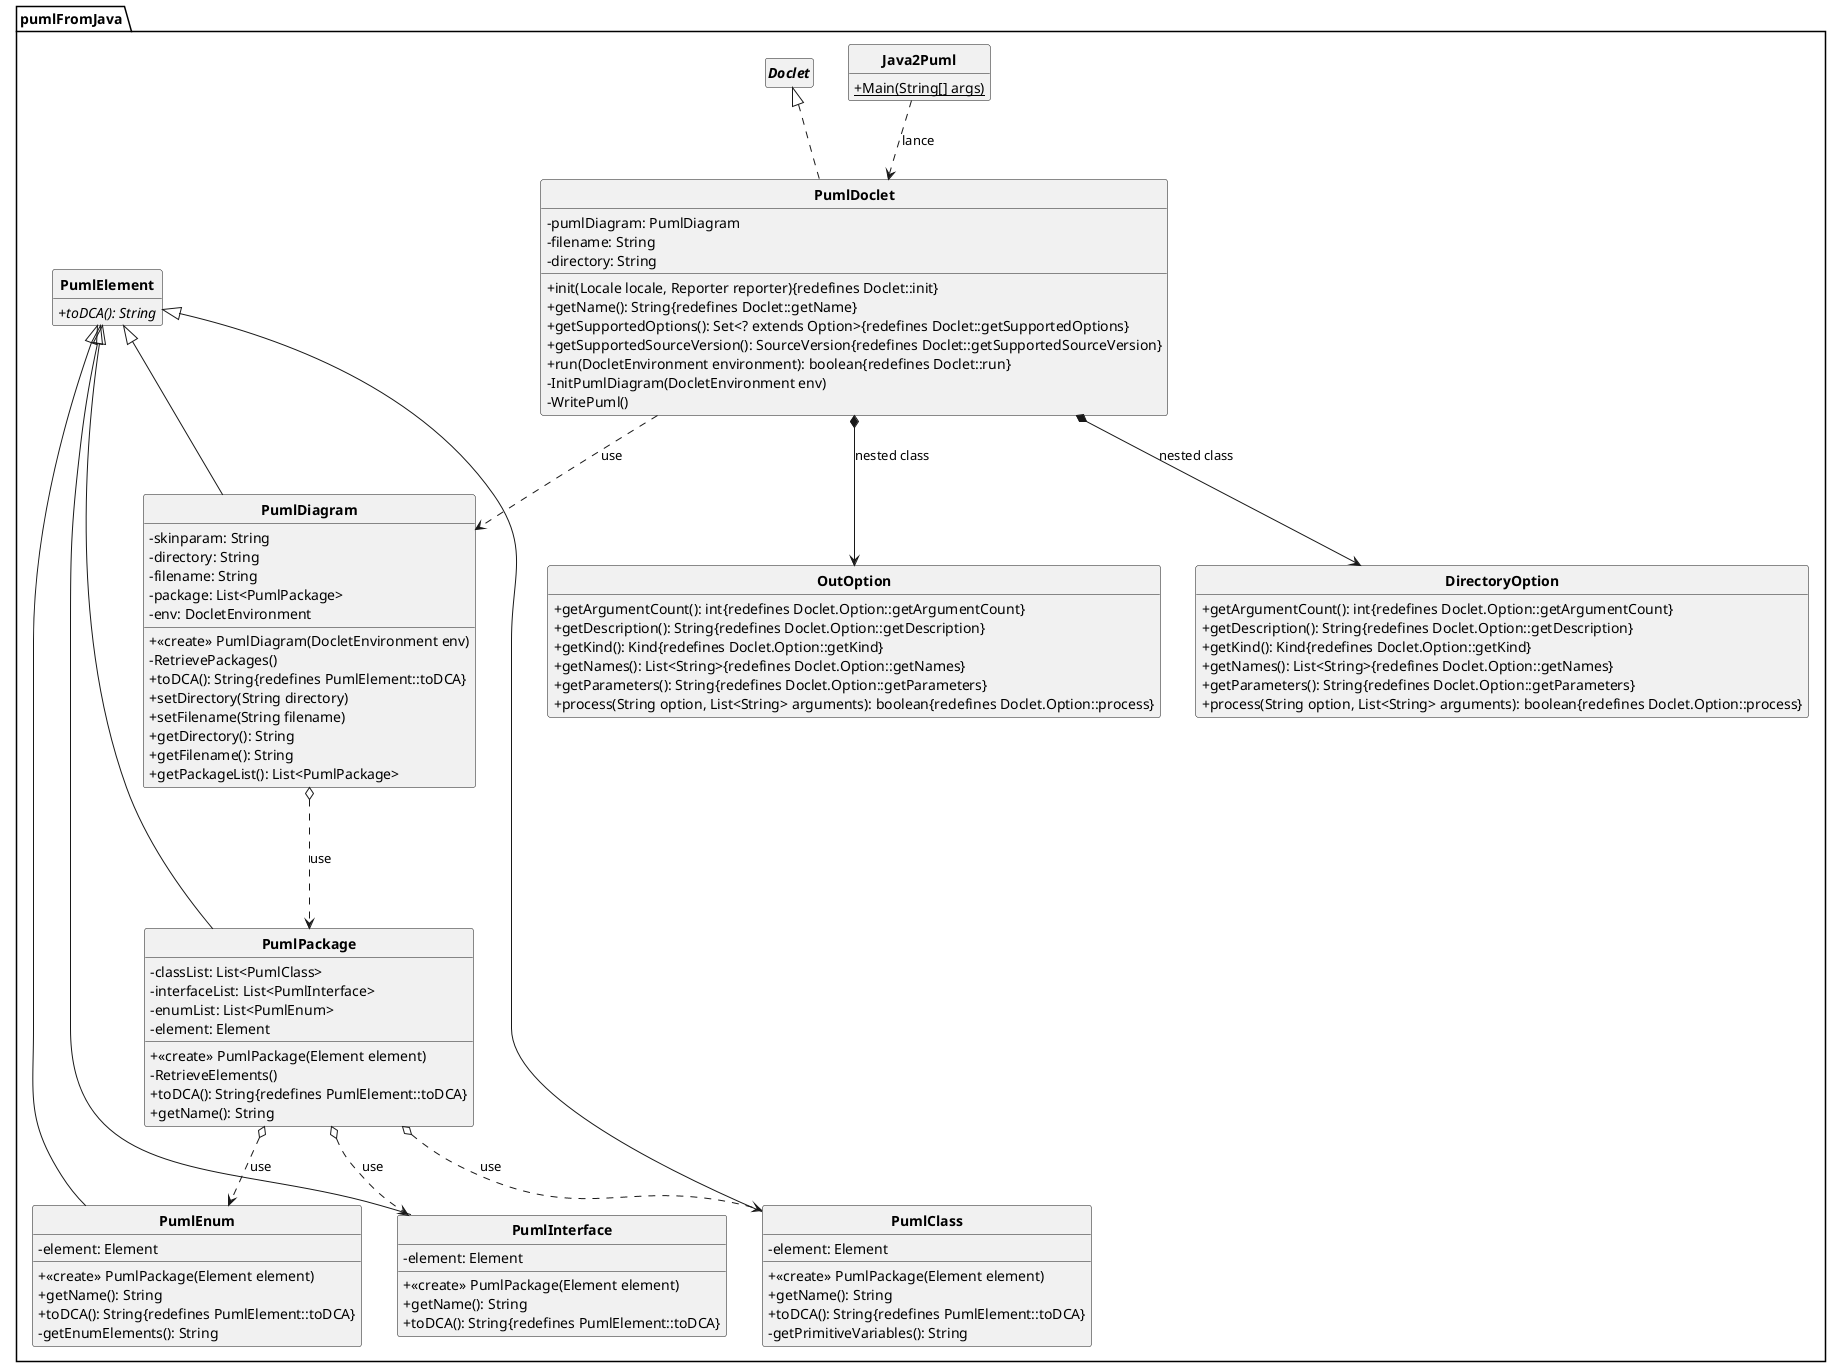 @startuml

skinparam style strictuml
skinparam classAttributeIconSize 0
skinparam classFontStyle Bold
hide empty members

Package "pumlFromJava" {

class Java2Puml
{
    + {static} Main(String[] args)
}

class PumlDoclet implements Doclet
{
    -pumlDiagram: PumlDiagram
    -filename: String
    -directory: String
    + init(Locale locale, Reporter reporter){redefines Doclet::init}
    + getName(): String{redefines Doclet::getName}
    + getSupportedOptions(): Set<? extends Option>{redefines Doclet::getSupportedOptions}
    + getSupportedSourceVersion(): SourceVersion{redefines Doclet::getSupportedSourceVersion}
    + run(DocletEnvironment environment): boolean{redefines Doclet::run}
    - InitPumlDiagram(DocletEnvironment env)
    - WritePuml()
}

class OutOption implements Doclet.Option
{
    + getArgumentCount(): int{redefines Doclet.Option::getArgumentCount}
    + getDescription(): String{redefines Doclet.Option::getDescription}
    + getKind(): Kind{redefines Doclet.Option::getKind}
    + getNames(): List<String>{redefines Doclet.Option::getNames}
    + getParameters(): String{redefines Doclet.Option::getParameters}
    + process(String option, List<String> arguments): boolean{redefines Doclet.Option::process}
}

class DirectoryOption implements Doclet.Option
{
    + getArgumentCount(): int{redefines Doclet.Option::getArgumentCount}
    + getDescription(): String{redefines Doclet.Option::getDescription}
    + getKind(): Kind{redefines Doclet.Option::getKind}
    + getNames(): List<String>{redefines Doclet.Option::getNames}
    + getParameters(): String{redefines Doclet.Option::getParameters}
    + process(String option, List<String> arguments): boolean{redefines Doclet.Option::process}

}

class PumlElement
{
    +toDCA(): String{abstract}
}

class PumlDiagram extends PumlElement
{
    - skinparam: String
    - directory: String
    - filename: String
    - package: List<PumlPackage>
    - env: DocletEnvironment
    + <<create>> PumlDiagram(DocletEnvironment env)
    - RetrievePackages()
    + toDCA(): String{redefines PumlElement::toDCA}
    + setDirectory(String directory)
    + setFilename(String filename)
    + getDirectory(): String
    + getFilename(): String
    + getPackageList(): List<PumlPackage>
}

class PumlPackage extends PumlElement
{
    - classList: List<PumlClass>
    - interfaceList: List<PumlInterface>
    - enumList: List<PumlEnum>
    - element: Element
    + <<create>> PumlPackage(Element element)
    - RetrieveElements()
    + toDCA(): String{redefines PumlElement::toDCA}
    + getName(): String
}

class PumlClass extends PumlElement
{
    - element: Element
    + <<create>> PumlPackage(Element element)
    + getName(): String
    + toDCA(): String{redefines PumlElement::toDCA}
    - getPrimitiveVariables(): String
}

class PumlEnum extends PumlElement
{
    - element: Element
    + <<create>> PumlPackage(Element element)
    + getName(): String
    + toDCA(): String{redefines PumlElement::toDCA}
    - getEnumElements(): String
}

class PumlInterface extends PumlElement
{
    - element: Element
    + <<create>> PumlPackage(Element element)
    + getName(): String
    + toDCA(): String{redefines PumlElement::toDCA}
}



PumlDoclet ..> PumlDiagram : use
Java2Puml ..> PumlDoclet : lance
PumlDiagram o...> PumlPackage : use
PumlPackage o..> PumlClass : use
PumlPackage o..> PumlInterface : use
PumlPackage o..> PumlEnum : use
PumlDoclet *--> OutOption : nested class
PumlDoclet *--> DirectoryOption : nested class
}

@enduml

